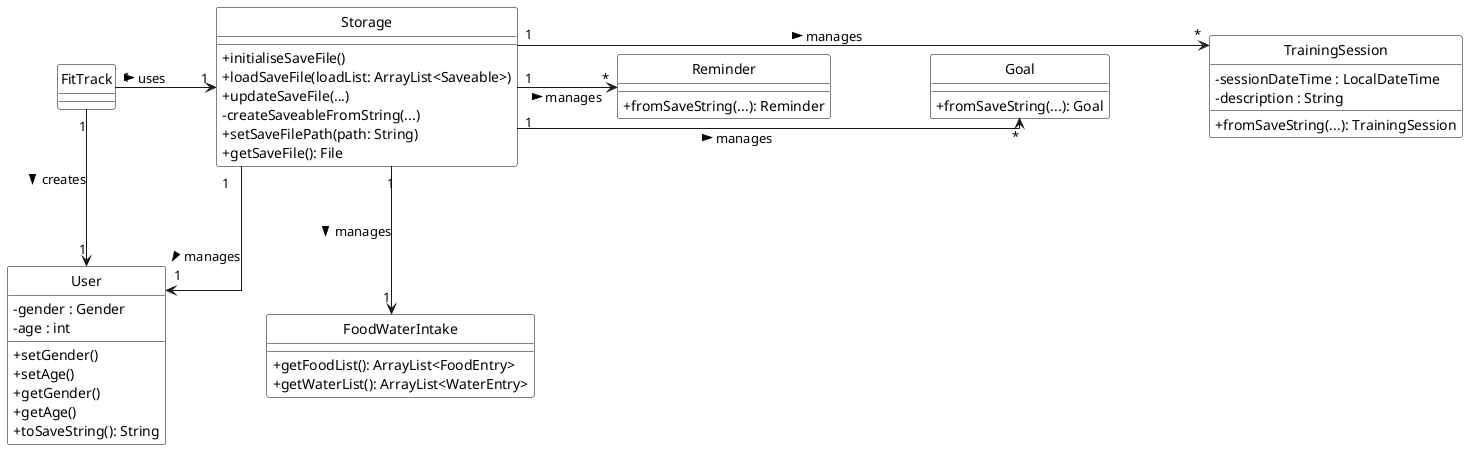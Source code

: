 @startuml
' Use right-angle straight lines for relationships
skinparam linetype ortho
skinparam nodesep 100
skinparam ranksep 100
skinparam rankdir TB
hide circle
skinparam classAttributeIconSize 0
skinparam classBackgroundColor White
skinparam classBorderColor Black

' Define classes
class FitTrack {
}

class Storage {
    +initialiseSaveFile()
    +loadSaveFile(loadList: ArrayList<Saveable>)
    +updateSaveFile(...)
    -createSaveableFromString(...)
    +setSaveFilePath(path: String)
    +getSaveFile(): File
}

class TrainingSession {
    -sessionDateTime : LocalDateTime
    -description : String
    +fromSaveString(...): TrainingSession
}

class Goal {
    +fromSaveString(...): Goal
}

class Reminder {
    +fromSaveString(...): Reminder
}

class User {
    -gender : Gender
    -age : int
    +setGender()
    +setAge()
    +getGender()
    +getAge()
    +toSaveString(): String
}

class FoodWaterIntake {
    +getFoodList(): ArrayList<FoodEntry>
    +getWaterList(): ArrayList<WaterEntry>
}

' Define relationships with right-angle arrows
FitTrack "1" -> "1" Storage : uses >
FitTrack "1" --> "1" User : creates >

Storage "1" -> "*" TrainingSession : manages >
Storage "1" -> "*" Goal : manages >
Storage "1" -> "*" Reminder : manages >
Storage "1" --> "1" FoodWaterIntake : manages >
Storage "1" --> "1" User : manages >

@enduml
